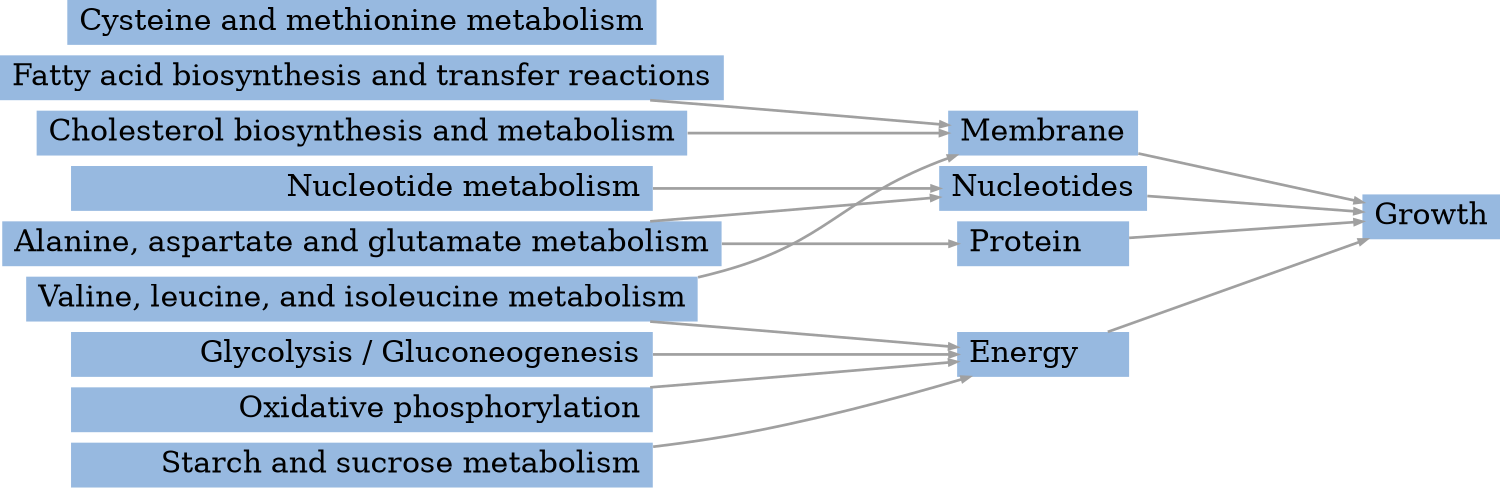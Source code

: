 digraph G {
center = 1;
rankdir=LR;
graph [pad="0", nodesep="0.1", ranksep="2"];
size="10,10";
1 [ label = "Nucleotide metabolism\r", pos="1,1.00!", fontsize=20, height=0.3, width=5.4, shape="box", fillcolor = "#97B9E0", style="filled,setlinewidth(0)"];
2 [ label = "Valine, leucine, and isoleucine metabolism\r", pos="1,2.00!", fontsize=20, height=0.3, width=5.4, shape="box", fillcolor = "#97B9E0", style="filled,setlinewidth(0)"];
3 [ label = "Glycolysis / Gluconeogenesis\r", pos="1,3.00!", fontsize=20, height=0.3, width=5.4, shape="box", fillcolor = "#97B9E0", style="filled,setlinewidth(0)"];
4 [ label = "Fatty acid biosynthesis and transfer reactions\r", pos="1,4.00!", fontsize=20, height=0.3, width=5.4, shape="box", fillcolor = "#97B9E0", style="filled,setlinewidth(0)"];
5 [ label = "Oxidative phosphorylation\r", pos="1,5.00!", fontsize=20, height=0.3, width=5.4, shape="box", fillcolor = "#97B9E0", style="filled,setlinewidth(0)"];
6 [ label = "Cholesterol biosynthesis and metabolism\r", pos="1,6.00!", fontsize=20, height=0.3, width=5.4, shape="box", fillcolor = "#97B9E0", style="filled,setlinewidth(0)"];
7 [ label = "Cysteine and methionine metabolism\r", pos="1,7.00!", fontsize=20, height=0.3, width=5.4, shape="box", fillcolor = "#97B9E0", style="filled,setlinewidth(0)"];
8 [ label = "Starch and sucrose metabolism\r", pos="1,8.00!", fontsize=20, height=0.3, width=5.4, shape="box", fillcolor = "#97B9E0", style="filled,setlinewidth(0)"];
9 [ label = "Alanine, aspartate and glutamate metabolism\r", pos="1,9.00!", fontsize=20, height=0.3, width=5.4, shape="box", fillcolor = "#97B9E0", style="filled,setlinewidth(0)"];
10 [ label = "Membrane\l", fontsize=20, height=0.3, width=1.6, shape="box", fillcolor = "#97B9E0", style="filled,setlinewidth(0)"];
11 [ label = "Nucleotides\l", fontsize=20, height=0.3, width=1.6, shape="box", fillcolor = "#97B9E0", style="filled,setlinewidth(0)"];
12 [ label = "Protein\l", fontsize=20, height=0.3, width=1.6, shape="box", fillcolor = "#97B9E0", style="filled,setlinewidth(0)"];
13 [ label = "Energy\l", fontsize=20, height=0.3, width=1.6, shape="box", fillcolor = "#97B9E0", style="filled,setlinewidth(0)"];
14 [ label = "Growth\r", fontsize=20, height=0.3, shape="box", fillcolor = "#97B9E0", style="filled,setlinewidth(0)"];
1 -> 11 [arrowsize=0.5, color="#A0A0A0", penwidth=1.800000];
2 -> 10 [arrowsize=0.5, color="#A0A0A0", penwidth=1.800000];
2 -> 13 [arrowsize=0.5, color="#A0A0A0", penwidth=1.800000];
3 -> 13 [arrowsize=0.5, color="#A0A0A0", penwidth=1.800000];
4 -> 10 [arrowsize=0.5, color="#A0A0A0", penwidth=1.800000];
5 -> 13 [arrowsize=0.5, color="#A0A0A0", penwidth=1.800000];
6 -> 10 [arrowsize=0.5, color="#A0A0A0", penwidth=1.800000];
8 -> 13 [arrowsize=0.5, color="#A0A0A0", penwidth=1.800000];
9 -> 11 [arrowsize=0.5, color="#A0A0A0", penwidth=1.800000];
9 -> 12 [arrowsize=0.5, color="#A0A0A0", penwidth=1.800000];
10 -> 14 [arrowsize=0.5, color="#A0A0A0", penwidth=1.800000];
11 -> 14 [arrowsize=0.5, color="#A0A0A0", penwidth=1.800000];
12 -> 14 [arrowsize=0.5, color="#A0A0A0", penwidth=1.800000];
13 -> 14 [arrowsize=0.5, color="#A0A0A0", penwidth=1.800000];
}
